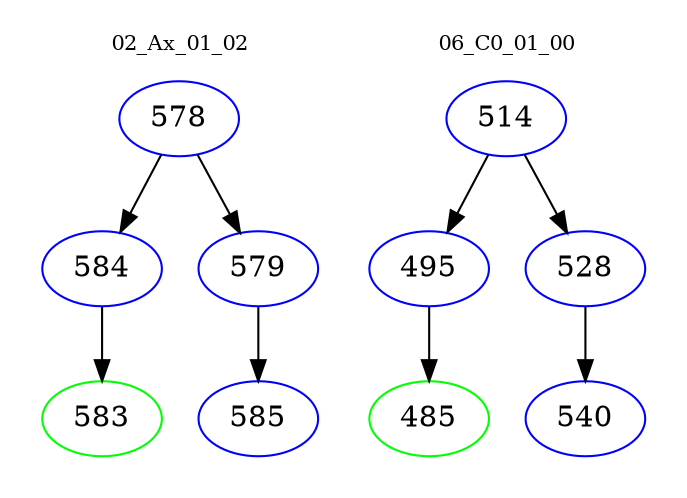 digraph{
subgraph cluster_0 {
color = white
label = "02_Ax_01_02";
fontsize=10;
T0_578 [label="578", color="blue"]
T0_578 -> T0_584 [color="black"]
T0_584 [label="584", color="blue"]
T0_584 -> T0_583 [color="black"]
T0_583 [label="583", color="green"]
T0_578 -> T0_579 [color="black"]
T0_579 [label="579", color="blue"]
T0_579 -> T0_585 [color="black"]
T0_585 [label="585", color="blue"]
}
subgraph cluster_1 {
color = white
label = "06_C0_01_00";
fontsize=10;
T1_514 [label="514", color="blue"]
T1_514 -> T1_495 [color="black"]
T1_495 [label="495", color="blue"]
T1_495 -> T1_485 [color="black"]
T1_485 [label="485", color="green"]
T1_514 -> T1_528 [color="black"]
T1_528 [label="528", color="blue"]
T1_528 -> T1_540 [color="black"]
T1_540 [label="540", color="blue"]
}
}
